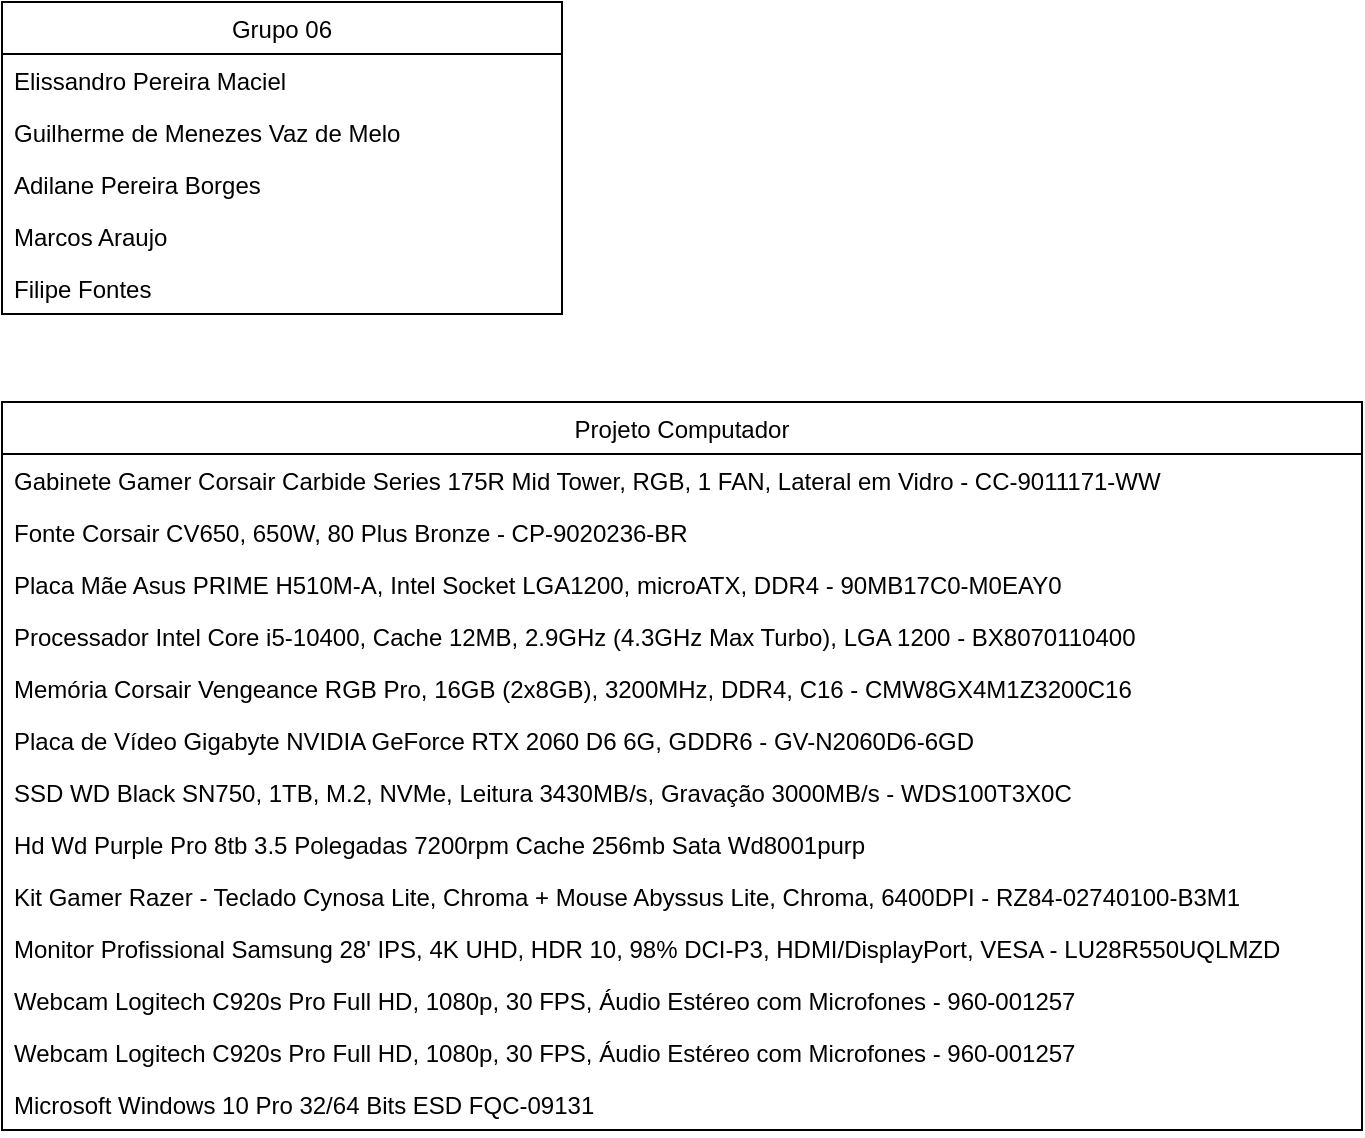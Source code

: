 <mxfile version="15.6.8" type="device"><diagram id="Pc0d_EzWjg48k53WrT8v" name="Page-1"><mxGraphModel dx="868" dy="442" grid="1" gridSize="10" guides="1" tooltips="1" connect="1" arrows="1" fold="1" page="1" pageScale="1" pageWidth="827" pageHeight="1169" math="0" shadow="0"><root><mxCell id="0"/><mxCell id="1" parent="0"/><mxCell id="kPQn-OvLHjFgaObTxKzk-1" value="Projeto Computador" style="swimlane;fontStyle=0;childLayout=stackLayout;horizontal=1;startSize=26;fillColor=none;horizontalStack=0;resizeParent=1;resizeParentMax=0;resizeLast=0;collapsible=1;marginBottom=0;" vertex="1" parent="1"><mxGeometry x="40" y="240" width="680" height="364" as="geometry"/></mxCell><mxCell id="kPQn-OvLHjFgaObTxKzk-2" value="Gabinete Gamer Corsair Carbide Series 175R Mid Tower, RGB, 1 FAN, Lateral em Vidro - CC-9011171-WW" style="text;strokeColor=none;fillColor=none;align=left;verticalAlign=top;spacingLeft=4;spacingRight=4;overflow=hidden;rotatable=0;points=[[0,0.5],[1,0.5]];portConstraint=eastwest;" vertex="1" parent="kPQn-OvLHjFgaObTxKzk-1"><mxGeometry y="26" width="680" height="26" as="geometry"/></mxCell><mxCell id="kPQn-OvLHjFgaObTxKzk-3" value="Fonte Corsair CV650, 650W, 80 Plus Bronze - CP-9020236-BR" style="text;strokeColor=none;fillColor=none;align=left;verticalAlign=top;spacingLeft=4;spacingRight=4;overflow=hidden;rotatable=0;points=[[0,0.5],[1,0.5]];portConstraint=eastwest;" vertex="1" parent="kPQn-OvLHjFgaObTxKzk-1"><mxGeometry y="52" width="680" height="26" as="geometry"/></mxCell><mxCell id="kPQn-OvLHjFgaObTxKzk-12" value="Placa Mãe Asus PRIME H510M-A, Intel Socket LGA1200, microATX, DDR4 - 90MB17C0-M0EAY0" style="text;strokeColor=none;fillColor=none;align=left;verticalAlign=top;spacingLeft=4;spacingRight=4;overflow=hidden;rotatable=0;points=[[0,0.5],[1,0.5]];portConstraint=eastwest;" vertex="1" parent="kPQn-OvLHjFgaObTxKzk-1"><mxGeometry y="78" width="680" height="26" as="geometry"/></mxCell><mxCell id="kPQn-OvLHjFgaObTxKzk-4" value="Processador Intel Core i5-10400, Cache 12MB, 2.9GHz (4.3GHz Max Turbo), LGA 1200 - BX8070110400" style="text;strokeColor=none;fillColor=none;align=left;verticalAlign=top;spacingLeft=4;spacingRight=4;overflow=hidden;rotatable=0;points=[[0,0.5],[1,0.5]];portConstraint=eastwest;" vertex="1" parent="kPQn-OvLHjFgaObTxKzk-1"><mxGeometry y="104" width="680" height="26" as="geometry"/></mxCell><mxCell id="kPQn-OvLHjFgaObTxKzk-5" value="Memória Corsair Vengeance RGB Pro, 16GB (2x8GB), 3200MHz, DDR4, C16 - CMW8GX4M1Z3200C16" style="text;strokeColor=none;fillColor=none;align=left;verticalAlign=top;spacingLeft=4;spacingRight=4;overflow=hidden;rotatable=0;points=[[0,0.5],[1,0.5]];portConstraint=eastwest;" vertex="1" parent="kPQn-OvLHjFgaObTxKzk-1"><mxGeometry y="130" width="680" height="26" as="geometry"/></mxCell><mxCell id="kPQn-OvLHjFgaObTxKzk-9" value="Placa de Vídeo Gigabyte NVIDIA GeForce RTX 2060 D6 6G, GDDR6 - GV-N2060D6-6GD" style="text;strokeColor=none;fillColor=none;align=left;verticalAlign=top;spacingLeft=4;spacingRight=4;overflow=hidden;rotatable=0;points=[[0,0.5],[1,0.5]];portConstraint=eastwest;" vertex="1" parent="kPQn-OvLHjFgaObTxKzk-1"><mxGeometry y="156" width="680" height="26" as="geometry"/></mxCell><mxCell id="kPQn-OvLHjFgaObTxKzk-6" value="SSD WD Black SN750, 1TB, M.2, NVMe, Leitura 3430MB/s, Gravação 3000MB/s - WDS100T3X0C" style="text;strokeColor=none;fillColor=none;align=left;verticalAlign=top;spacingLeft=4;spacingRight=4;overflow=hidden;rotatable=0;points=[[0,0.5],[1,0.5]];portConstraint=eastwest;" vertex="1" parent="kPQn-OvLHjFgaObTxKzk-1"><mxGeometry y="182" width="680" height="26" as="geometry"/></mxCell><mxCell id="kPQn-OvLHjFgaObTxKzk-7" value="Hd Wd Purple Pro 8tb 3.5 Polegadas 7200rpm Cache 256mb Sata Wd8001purp" style="text;strokeColor=none;fillColor=none;align=left;verticalAlign=top;spacingLeft=4;spacingRight=4;overflow=hidden;rotatable=0;points=[[0,0.5],[1,0.5]];portConstraint=eastwest;" vertex="1" parent="kPQn-OvLHjFgaObTxKzk-1"><mxGeometry y="208" width="680" height="26" as="geometry"/></mxCell><mxCell id="kPQn-OvLHjFgaObTxKzk-8" value="Kit Gamer Razer - Teclado Cynosa Lite, Chroma + Mouse Abyssus Lite, Chroma, 6400DPI - RZ84-02740100-B3M1" style="text;strokeColor=none;fillColor=none;align=left;verticalAlign=top;spacingLeft=4;spacingRight=4;overflow=hidden;rotatable=0;points=[[0,0.5],[1,0.5]];portConstraint=eastwest;" vertex="1" parent="kPQn-OvLHjFgaObTxKzk-1"><mxGeometry y="234" width="680" height="26" as="geometry"/></mxCell><mxCell id="kPQn-OvLHjFgaObTxKzk-10" value="Monitor Profissional Samsung 28' IPS, 4K UHD, HDR 10, 98% DCI-P3, HDMI/DisplayPort, VESA - LU28R550UQLMZD" style="text;strokeColor=none;fillColor=none;align=left;verticalAlign=top;spacingLeft=4;spacingRight=4;overflow=hidden;rotatable=0;points=[[0,0.5],[1,0.5]];portConstraint=eastwest;" vertex="1" parent="kPQn-OvLHjFgaObTxKzk-1"><mxGeometry y="260" width="680" height="26" as="geometry"/></mxCell><mxCell id="kPQn-OvLHjFgaObTxKzk-11" value="Webcam Logitech C920s Pro Full HD, 1080p, 30 FPS, Áudio Estéreo com Microfones - 960-001257" style="text;strokeColor=none;fillColor=none;align=left;verticalAlign=top;spacingLeft=4;spacingRight=4;overflow=hidden;rotatable=0;points=[[0,0.5],[1,0.5]];portConstraint=eastwest;" vertex="1" parent="kPQn-OvLHjFgaObTxKzk-1"><mxGeometry y="286" width="680" height="26" as="geometry"/></mxCell><mxCell id="kPQn-OvLHjFgaObTxKzk-20" value="Webcam Logitech C920s Pro Full HD, 1080p, 30 FPS, Áudio Estéreo com Microfones - 960-001257" style="text;strokeColor=none;fillColor=none;align=left;verticalAlign=top;spacingLeft=4;spacingRight=4;overflow=hidden;rotatable=0;points=[[0,0.5],[1,0.5]];portConstraint=eastwest;" vertex="1" parent="kPQn-OvLHjFgaObTxKzk-1"><mxGeometry y="312" width="680" height="26" as="geometry"/></mxCell><mxCell id="kPQn-OvLHjFgaObTxKzk-21" value="Microsoft Windows 10 Pro 32/64 Bits ESD FQC-09131" style="text;strokeColor=none;fillColor=none;align=left;verticalAlign=top;spacingLeft=4;spacingRight=4;overflow=hidden;rotatable=0;points=[[0,0.5],[1,0.5]];portConstraint=eastwest;" vertex="1" parent="kPQn-OvLHjFgaObTxKzk-1"><mxGeometry y="338" width="680" height="26" as="geometry"/></mxCell><mxCell id="kPQn-OvLHjFgaObTxKzk-14" value="Grupo 06" style="swimlane;fontStyle=0;childLayout=stackLayout;horizontal=1;startSize=26;fillColor=none;horizontalStack=0;resizeParent=1;resizeParentMax=0;resizeLast=0;collapsible=1;marginBottom=0;" vertex="1" parent="1"><mxGeometry x="40" y="40" width="280" height="156" as="geometry"/></mxCell><mxCell id="kPQn-OvLHjFgaObTxKzk-15" value="Elissandro Pereira Maciel   " style="text;strokeColor=none;fillColor=none;align=left;verticalAlign=top;spacingLeft=4;spacingRight=4;overflow=hidden;rotatable=0;points=[[0,0.5],[1,0.5]];portConstraint=eastwest;" vertex="1" parent="kPQn-OvLHjFgaObTxKzk-14"><mxGeometry y="26" width="280" height="26" as="geometry"/></mxCell><mxCell id="kPQn-OvLHjFgaObTxKzk-16" value="Guilherme de Menezes Vaz de Melo" style="text;strokeColor=none;fillColor=none;align=left;verticalAlign=top;spacingLeft=4;spacingRight=4;overflow=hidden;rotatable=0;points=[[0,0.5],[1,0.5]];portConstraint=eastwest;" vertex="1" parent="kPQn-OvLHjFgaObTxKzk-14"><mxGeometry y="52" width="280" height="26" as="geometry"/></mxCell><mxCell id="kPQn-OvLHjFgaObTxKzk-17" value="Adilane Pereira Borges" style="text;strokeColor=none;fillColor=none;align=left;verticalAlign=top;spacingLeft=4;spacingRight=4;overflow=hidden;rotatable=0;points=[[0,0.5],[1,0.5]];portConstraint=eastwest;" vertex="1" parent="kPQn-OvLHjFgaObTxKzk-14"><mxGeometry y="78" width="280" height="26" as="geometry"/></mxCell><mxCell id="kPQn-OvLHjFgaObTxKzk-18" value="Marcos Araujo" style="text;strokeColor=none;fillColor=none;align=left;verticalAlign=top;spacingLeft=4;spacingRight=4;overflow=hidden;rotatable=0;points=[[0,0.5],[1,0.5]];portConstraint=eastwest;" vertex="1" parent="kPQn-OvLHjFgaObTxKzk-14"><mxGeometry y="104" width="280" height="26" as="geometry"/></mxCell><mxCell id="kPQn-OvLHjFgaObTxKzk-19" value="Filipe Fontes" style="text;strokeColor=none;fillColor=none;align=left;verticalAlign=top;spacingLeft=4;spacingRight=4;overflow=hidden;rotatable=0;points=[[0,0.5],[1,0.5]];portConstraint=eastwest;" vertex="1" parent="kPQn-OvLHjFgaObTxKzk-14"><mxGeometry y="130" width="280" height="26" as="geometry"/></mxCell></root></mxGraphModel></diagram></mxfile>